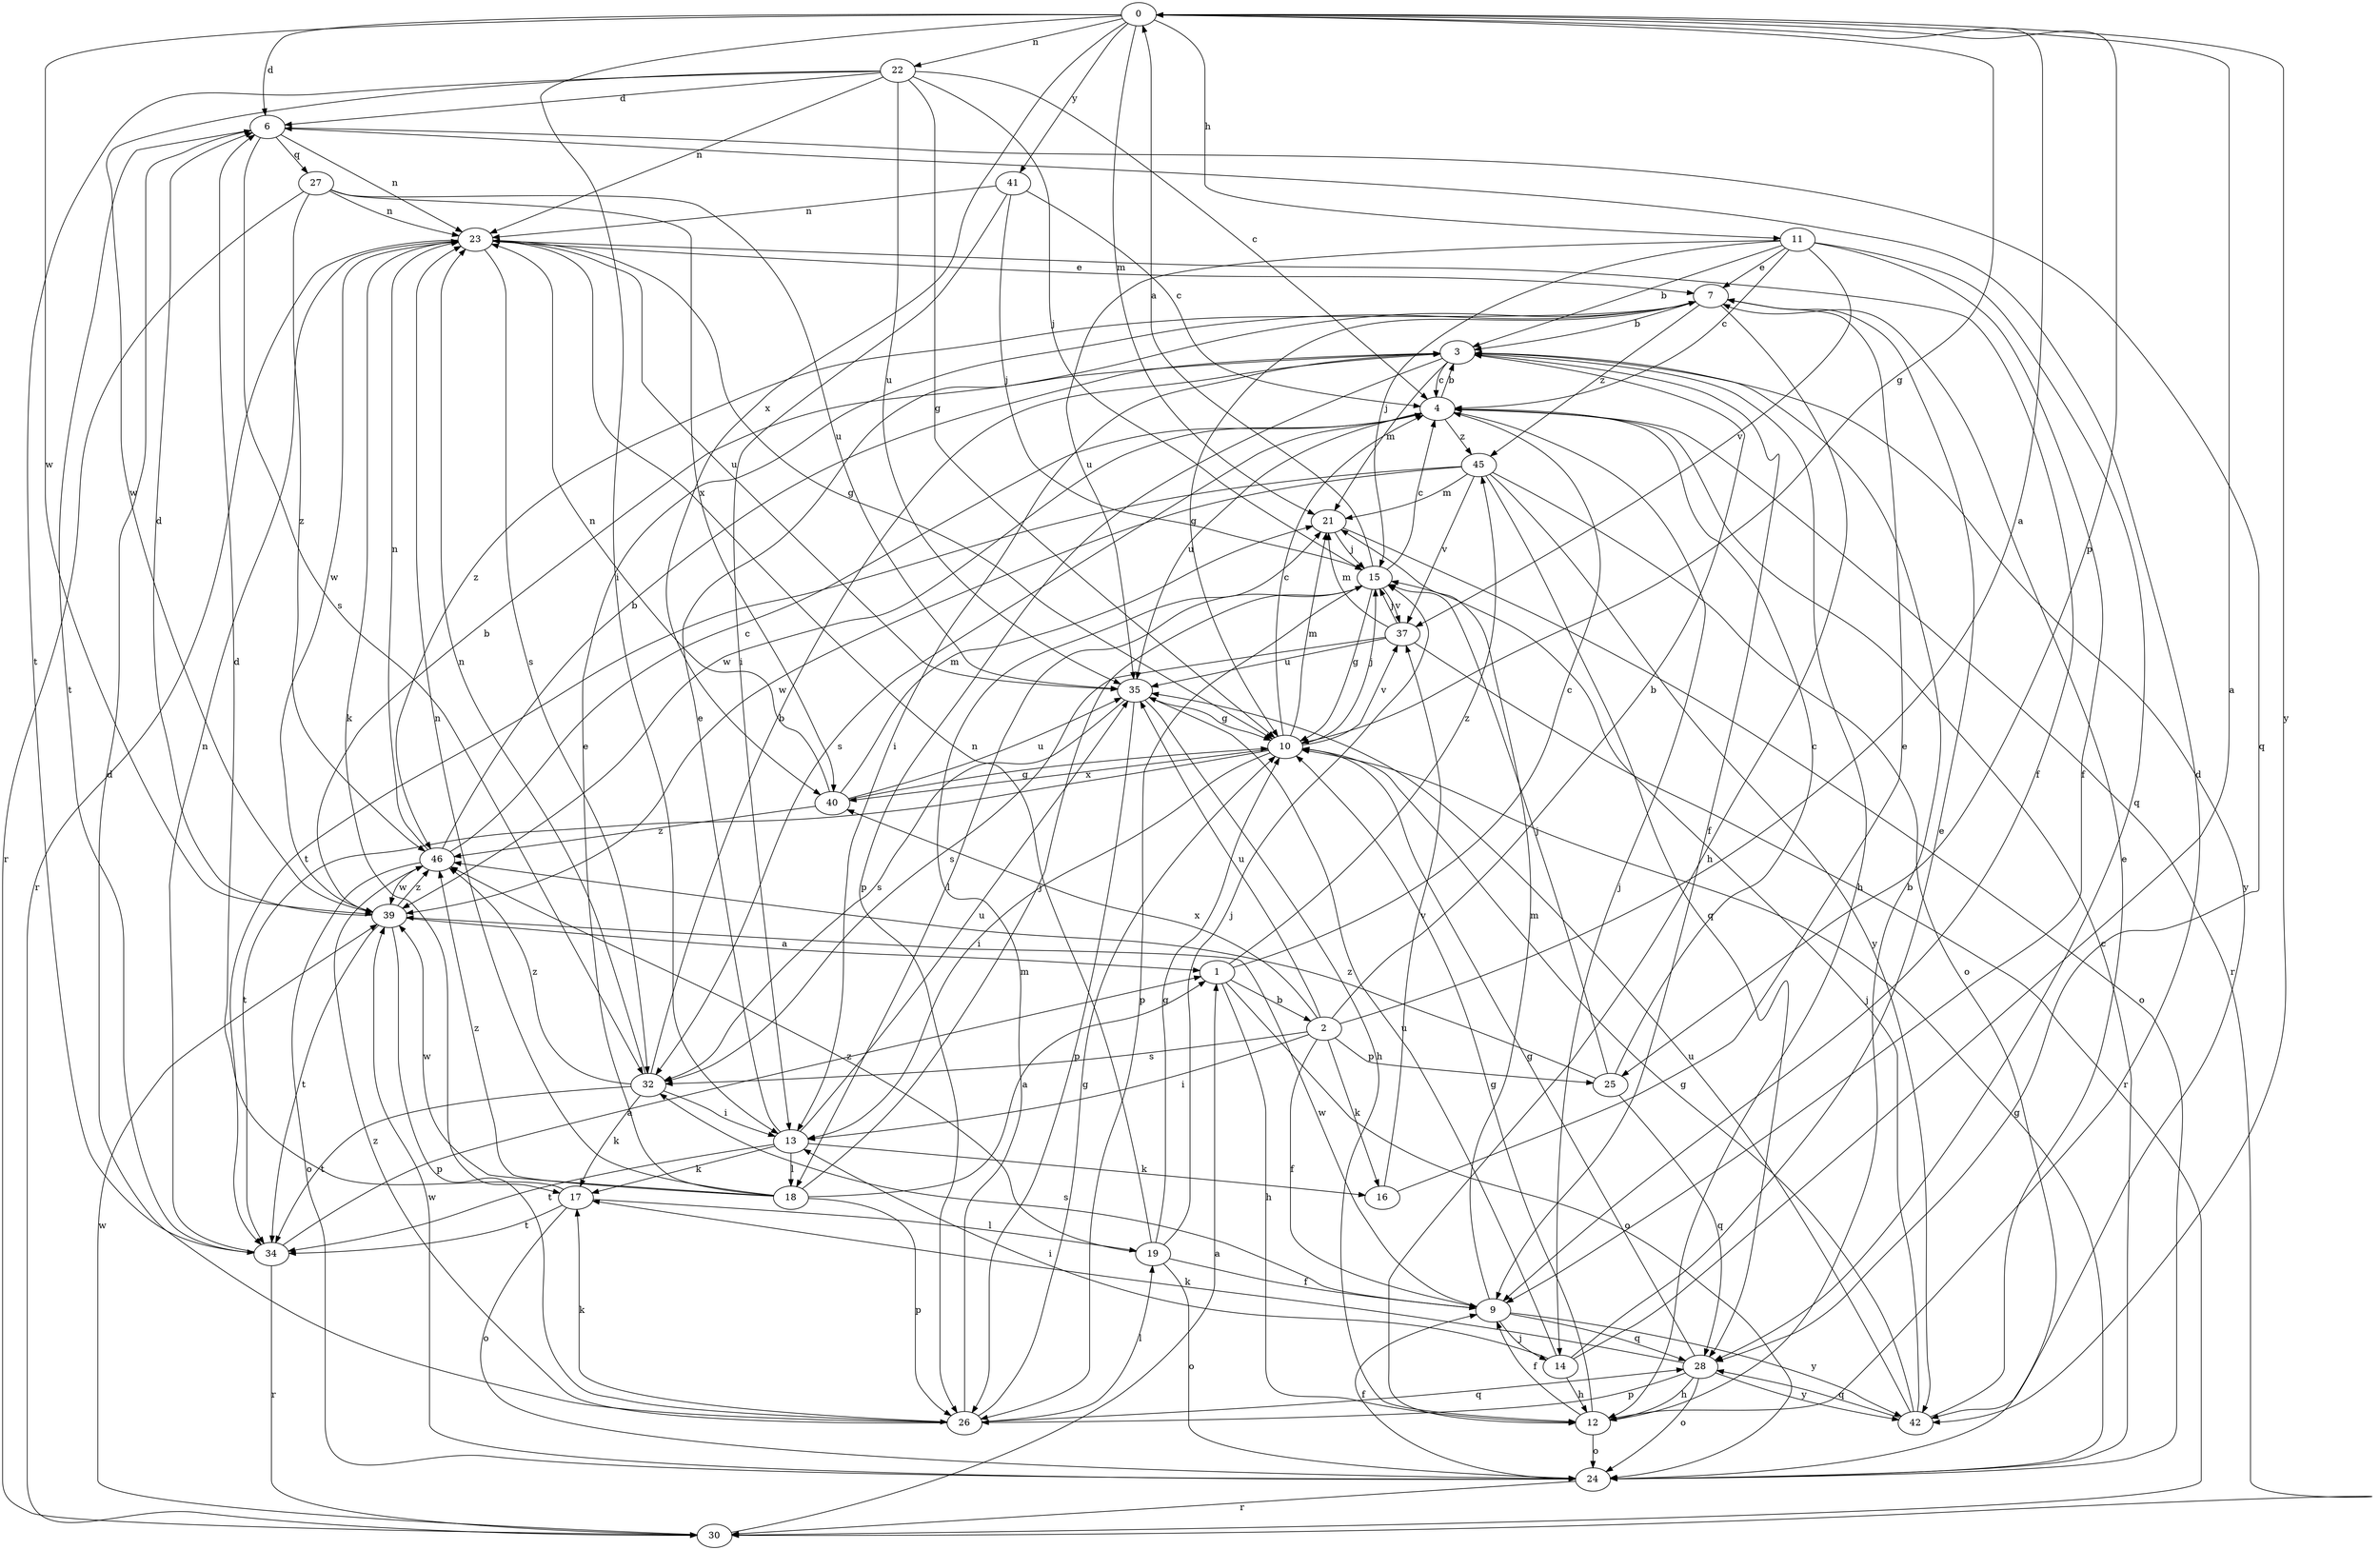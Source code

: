 strict digraph  {
0;
1;
2;
3;
4;
6;
7;
9;
10;
11;
12;
13;
14;
15;
16;
17;
18;
19;
21;
22;
23;
24;
25;
26;
27;
28;
30;
32;
34;
35;
37;
39;
40;
41;
42;
45;
46;
0 -> 6  [label=d];
0 -> 10  [label=g];
0 -> 11  [label=h];
0 -> 13  [label=i];
0 -> 21  [label=m];
0 -> 22  [label=n];
0 -> 25  [label=p];
0 -> 39  [label=w];
0 -> 40  [label=x];
0 -> 41  [label=y];
0 -> 42  [label=y];
1 -> 2  [label=b];
1 -> 4  [label=c];
1 -> 12  [label=h];
1 -> 24  [label=o];
1 -> 45  [label=z];
2 -> 0  [label=a];
2 -> 3  [label=b];
2 -> 9  [label=f];
2 -> 13  [label=i];
2 -> 16  [label=k];
2 -> 25  [label=p];
2 -> 32  [label=s];
2 -> 35  [label=u];
2 -> 40  [label=x];
3 -> 4  [label=c];
3 -> 9  [label=f];
3 -> 12  [label=h];
3 -> 13  [label=i];
3 -> 21  [label=m];
3 -> 26  [label=p];
3 -> 42  [label=y];
4 -> 3  [label=b];
4 -> 14  [label=j];
4 -> 30  [label=r];
4 -> 32  [label=s];
4 -> 35  [label=u];
4 -> 39  [label=w];
4 -> 45  [label=z];
6 -> 23  [label=n];
6 -> 27  [label=q];
6 -> 28  [label=q];
6 -> 32  [label=s];
6 -> 34  [label=t];
7 -> 3  [label=b];
7 -> 10  [label=g];
7 -> 12  [label=h];
7 -> 45  [label=z];
7 -> 46  [label=z];
9 -> 14  [label=j];
9 -> 21  [label=m];
9 -> 28  [label=q];
9 -> 32  [label=s];
9 -> 39  [label=w];
9 -> 42  [label=y];
10 -> 4  [label=c];
10 -> 13  [label=i];
10 -> 15  [label=j];
10 -> 21  [label=m];
10 -> 34  [label=t];
10 -> 37  [label=v];
10 -> 40  [label=x];
11 -> 3  [label=b];
11 -> 4  [label=c];
11 -> 7  [label=e];
11 -> 9  [label=f];
11 -> 15  [label=j];
11 -> 28  [label=q];
11 -> 35  [label=u];
11 -> 37  [label=v];
12 -> 3  [label=b];
12 -> 6  [label=d];
12 -> 9  [label=f];
12 -> 10  [label=g];
12 -> 24  [label=o];
13 -> 7  [label=e];
13 -> 16  [label=k];
13 -> 17  [label=k];
13 -> 18  [label=l];
13 -> 34  [label=t];
13 -> 35  [label=u];
14 -> 0  [label=a];
14 -> 7  [label=e];
14 -> 12  [label=h];
14 -> 13  [label=i];
14 -> 35  [label=u];
15 -> 0  [label=a];
15 -> 4  [label=c];
15 -> 10  [label=g];
15 -> 18  [label=l];
15 -> 26  [label=p];
15 -> 37  [label=v];
16 -> 7  [label=e];
16 -> 37  [label=v];
17 -> 6  [label=d];
17 -> 19  [label=l];
17 -> 24  [label=o];
17 -> 34  [label=t];
18 -> 1  [label=a];
18 -> 7  [label=e];
18 -> 15  [label=j];
18 -> 23  [label=n];
18 -> 26  [label=p];
18 -> 39  [label=w];
18 -> 46  [label=z];
19 -> 9  [label=f];
19 -> 10  [label=g];
19 -> 15  [label=j];
19 -> 23  [label=n];
19 -> 24  [label=o];
19 -> 46  [label=z];
21 -> 15  [label=j];
21 -> 24  [label=o];
22 -> 4  [label=c];
22 -> 6  [label=d];
22 -> 10  [label=g];
22 -> 15  [label=j];
22 -> 23  [label=n];
22 -> 34  [label=t];
22 -> 35  [label=u];
22 -> 39  [label=w];
23 -> 7  [label=e];
23 -> 9  [label=f];
23 -> 10  [label=g];
23 -> 17  [label=k];
23 -> 30  [label=r];
23 -> 32  [label=s];
23 -> 35  [label=u];
23 -> 39  [label=w];
24 -> 4  [label=c];
24 -> 9  [label=f];
24 -> 10  [label=g];
24 -> 30  [label=r];
24 -> 39  [label=w];
25 -> 4  [label=c];
25 -> 15  [label=j];
25 -> 28  [label=q];
25 -> 46  [label=z];
26 -> 6  [label=d];
26 -> 10  [label=g];
26 -> 17  [label=k];
26 -> 19  [label=l];
26 -> 21  [label=m];
26 -> 28  [label=q];
26 -> 46  [label=z];
27 -> 23  [label=n];
27 -> 30  [label=r];
27 -> 35  [label=u];
27 -> 40  [label=x];
27 -> 46  [label=z];
28 -> 10  [label=g];
28 -> 12  [label=h];
28 -> 17  [label=k];
28 -> 24  [label=o];
28 -> 26  [label=p];
28 -> 42  [label=y];
30 -> 1  [label=a];
30 -> 39  [label=w];
32 -> 3  [label=b];
32 -> 13  [label=i];
32 -> 17  [label=k];
32 -> 23  [label=n];
32 -> 34  [label=t];
32 -> 46  [label=z];
34 -> 1  [label=a];
34 -> 23  [label=n];
34 -> 30  [label=r];
35 -> 10  [label=g];
35 -> 12  [label=h];
35 -> 26  [label=p];
35 -> 32  [label=s];
37 -> 15  [label=j];
37 -> 21  [label=m];
37 -> 30  [label=r];
37 -> 32  [label=s];
37 -> 35  [label=u];
39 -> 1  [label=a];
39 -> 3  [label=b];
39 -> 6  [label=d];
39 -> 26  [label=p];
39 -> 34  [label=t];
39 -> 46  [label=z];
40 -> 10  [label=g];
40 -> 21  [label=m];
40 -> 23  [label=n];
40 -> 35  [label=u];
40 -> 46  [label=z];
41 -> 4  [label=c];
41 -> 13  [label=i];
41 -> 15  [label=j];
41 -> 23  [label=n];
42 -> 7  [label=e];
42 -> 10  [label=g];
42 -> 15  [label=j];
42 -> 28  [label=q];
42 -> 35  [label=u];
45 -> 21  [label=m];
45 -> 24  [label=o];
45 -> 28  [label=q];
45 -> 34  [label=t];
45 -> 37  [label=v];
45 -> 39  [label=w];
45 -> 42  [label=y];
46 -> 3  [label=b];
46 -> 4  [label=c];
46 -> 23  [label=n];
46 -> 24  [label=o];
46 -> 39  [label=w];
}
